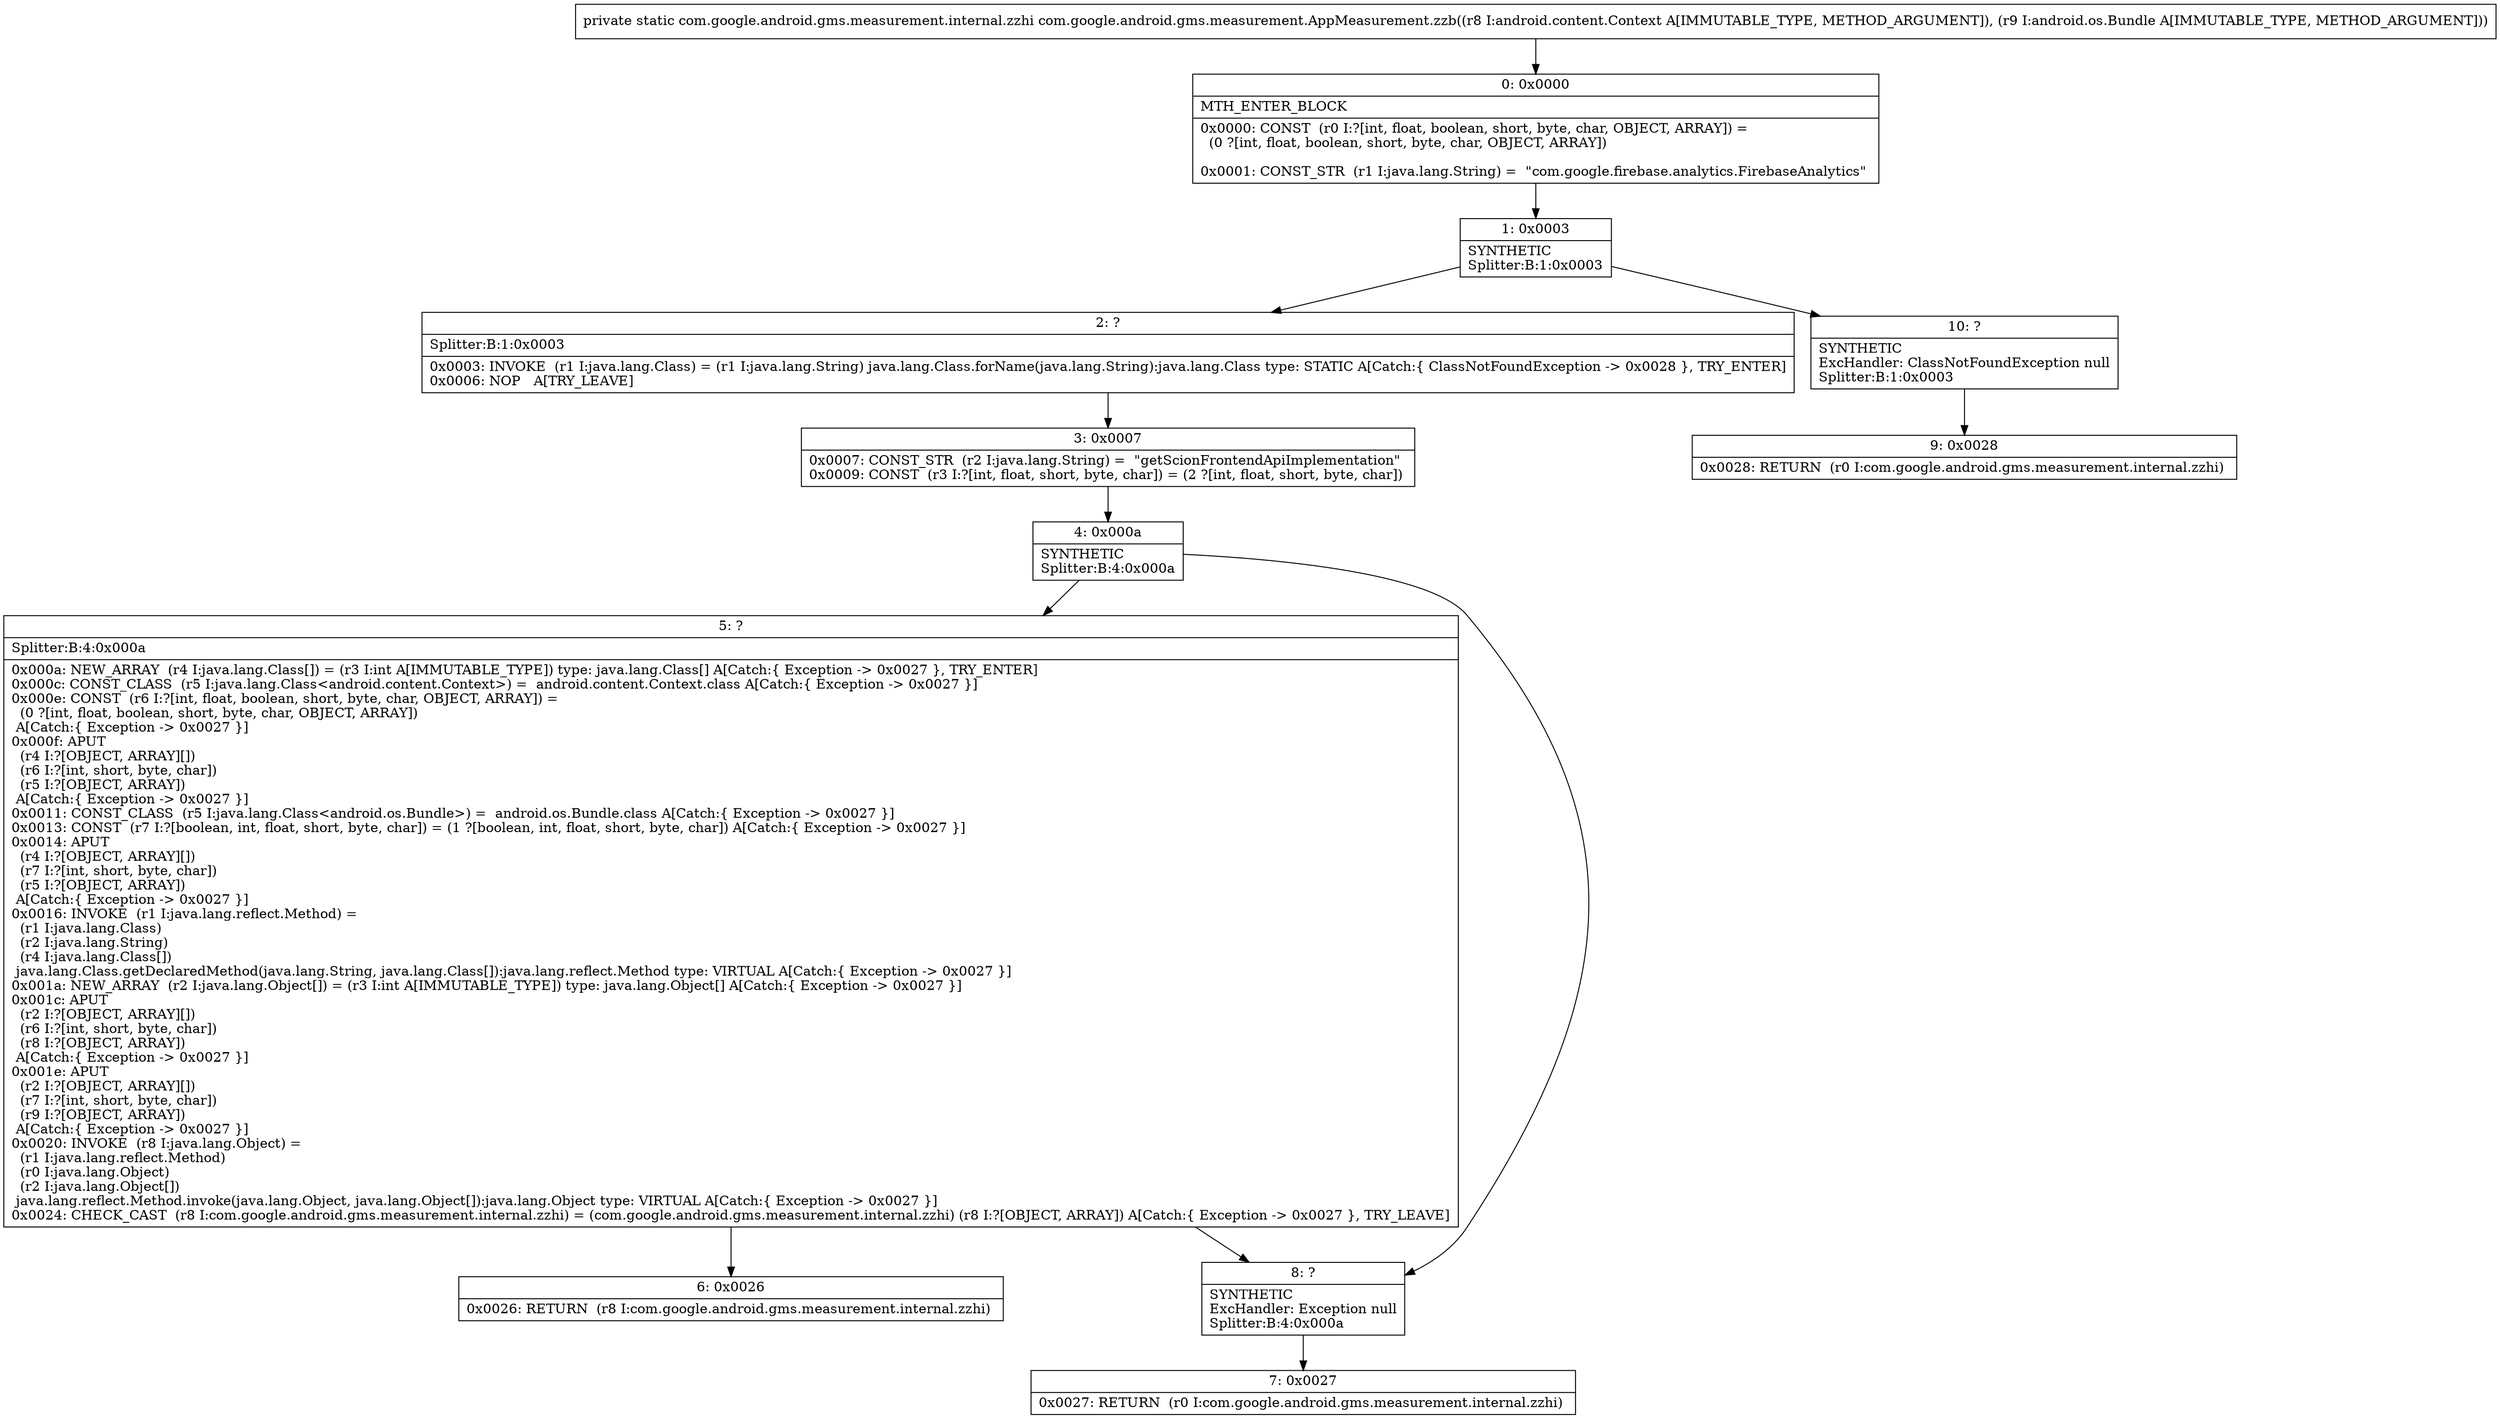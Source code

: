 digraph "CFG forcom.google.android.gms.measurement.AppMeasurement.zzb(Landroid\/content\/Context;Landroid\/os\/Bundle;)Lcom\/google\/android\/gms\/measurement\/internal\/zzhi;" {
Node_0 [shape=record,label="{0\:\ 0x0000|MTH_ENTER_BLOCK\l|0x0000: CONST  (r0 I:?[int, float, boolean, short, byte, char, OBJECT, ARRAY]) = \l  (0 ?[int, float, boolean, short, byte, char, OBJECT, ARRAY])\l \l0x0001: CONST_STR  (r1 I:java.lang.String) =  \"com.google.firebase.analytics.FirebaseAnalytics\" \l}"];
Node_1 [shape=record,label="{1\:\ 0x0003|SYNTHETIC\lSplitter:B:1:0x0003\l}"];
Node_2 [shape=record,label="{2\:\ ?|Splitter:B:1:0x0003\l|0x0003: INVOKE  (r1 I:java.lang.Class) = (r1 I:java.lang.String) java.lang.Class.forName(java.lang.String):java.lang.Class type: STATIC A[Catch:\{ ClassNotFoundException \-\> 0x0028 \}, TRY_ENTER]\l0x0006: NOP   A[TRY_LEAVE]\l}"];
Node_3 [shape=record,label="{3\:\ 0x0007|0x0007: CONST_STR  (r2 I:java.lang.String) =  \"getScionFrontendApiImplementation\" \l0x0009: CONST  (r3 I:?[int, float, short, byte, char]) = (2 ?[int, float, short, byte, char]) \l}"];
Node_4 [shape=record,label="{4\:\ 0x000a|SYNTHETIC\lSplitter:B:4:0x000a\l}"];
Node_5 [shape=record,label="{5\:\ ?|Splitter:B:4:0x000a\l|0x000a: NEW_ARRAY  (r4 I:java.lang.Class[]) = (r3 I:int A[IMMUTABLE_TYPE]) type: java.lang.Class[] A[Catch:\{ Exception \-\> 0x0027 \}, TRY_ENTER]\l0x000c: CONST_CLASS  (r5 I:java.lang.Class\<android.content.Context\>) =  android.content.Context.class A[Catch:\{ Exception \-\> 0x0027 \}]\l0x000e: CONST  (r6 I:?[int, float, boolean, short, byte, char, OBJECT, ARRAY]) = \l  (0 ?[int, float, boolean, short, byte, char, OBJECT, ARRAY])\l A[Catch:\{ Exception \-\> 0x0027 \}]\l0x000f: APUT  \l  (r4 I:?[OBJECT, ARRAY][])\l  (r6 I:?[int, short, byte, char])\l  (r5 I:?[OBJECT, ARRAY])\l A[Catch:\{ Exception \-\> 0x0027 \}]\l0x0011: CONST_CLASS  (r5 I:java.lang.Class\<android.os.Bundle\>) =  android.os.Bundle.class A[Catch:\{ Exception \-\> 0x0027 \}]\l0x0013: CONST  (r7 I:?[boolean, int, float, short, byte, char]) = (1 ?[boolean, int, float, short, byte, char]) A[Catch:\{ Exception \-\> 0x0027 \}]\l0x0014: APUT  \l  (r4 I:?[OBJECT, ARRAY][])\l  (r7 I:?[int, short, byte, char])\l  (r5 I:?[OBJECT, ARRAY])\l A[Catch:\{ Exception \-\> 0x0027 \}]\l0x0016: INVOKE  (r1 I:java.lang.reflect.Method) = \l  (r1 I:java.lang.Class)\l  (r2 I:java.lang.String)\l  (r4 I:java.lang.Class[])\l java.lang.Class.getDeclaredMethod(java.lang.String, java.lang.Class[]):java.lang.reflect.Method type: VIRTUAL A[Catch:\{ Exception \-\> 0x0027 \}]\l0x001a: NEW_ARRAY  (r2 I:java.lang.Object[]) = (r3 I:int A[IMMUTABLE_TYPE]) type: java.lang.Object[] A[Catch:\{ Exception \-\> 0x0027 \}]\l0x001c: APUT  \l  (r2 I:?[OBJECT, ARRAY][])\l  (r6 I:?[int, short, byte, char])\l  (r8 I:?[OBJECT, ARRAY])\l A[Catch:\{ Exception \-\> 0x0027 \}]\l0x001e: APUT  \l  (r2 I:?[OBJECT, ARRAY][])\l  (r7 I:?[int, short, byte, char])\l  (r9 I:?[OBJECT, ARRAY])\l A[Catch:\{ Exception \-\> 0x0027 \}]\l0x0020: INVOKE  (r8 I:java.lang.Object) = \l  (r1 I:java.lang.reflect.Method)\l  (r0 I:java.lang.Object)\l  (r2 I:java.lang.Object[])\l java.lang.reflect.Method.invoke(java.lang.Object, java.lang.Object[]):java.lang.Object type: VIRTUAL A[Catch:\{ Exception \-\> 0x0027 \}]\l0x0024: CHECK_CAST  (r8 I:com.google.android.gms.measurement.internal.zzhi) = (com.google.android.gms.measurement.internal.zzhi) (r8 I:?[OBJECT, ARRAY]) A[Catch:\{ Exception \-\> 0x0027 \}, TRY_LEAVE]\l}"];
Node_6 [shape=record,label="{6\:\ 0x0026|0x0026: RETURN  (r8 I:com.google.android.gms.measurement.internal.zzhi) \l}"];
Node_7 [shape=record,label="{7\:\ 0x0027|0x0027: RETURN  (r0 I:com.google.android.gms.measurement.internal.zzhi) \l}"];
Node_8 [shape=record,label="{8\:\ ?|SYNTHETIC\lExcHandler: Exception null\lSplitter:B:4:0x000a\l}"];
Node_9 [shape=record,label="{9\:\ 0x0028|0x0028: RETURN  (r0 I:com.google.android.gms.measurement.internal.zzhi) \l}"];
Node_10 [shape=record,label="{10\:\ ?|SYNTHETIC\lExcHandler: ClassNotFoundException null\lSplitter:B:1:0x0003\l}"];
MethodNode[shape=record,label="{private static com.google.android.gms.measurement.internal.zzhi com.google.android.gms.measurement.AppMeasurement.zzb((r8 I:android.content.Context A[IMMUTABLE_TYPE, METHOD_ARGUMENT]), (r9 I:android.os.Bundle A[IMMUTABLE_TYPE, METHOD_ARGUMENT])) }"];
MethodNode -> Node_0;
Node_0 -> Node_1;
Node_1 -> Node_2;
Node_1 -> Node_10;
Node_2 -> Node_3;
Node_3 -> Node_4;
Node_4 -> Node_5;
Node_4 -> Node_8;
Node_5 -> Node_6;
Node_5 -> Node_8;
Node_8 -> Node_7;
Node_10 -> Node_9;
}

